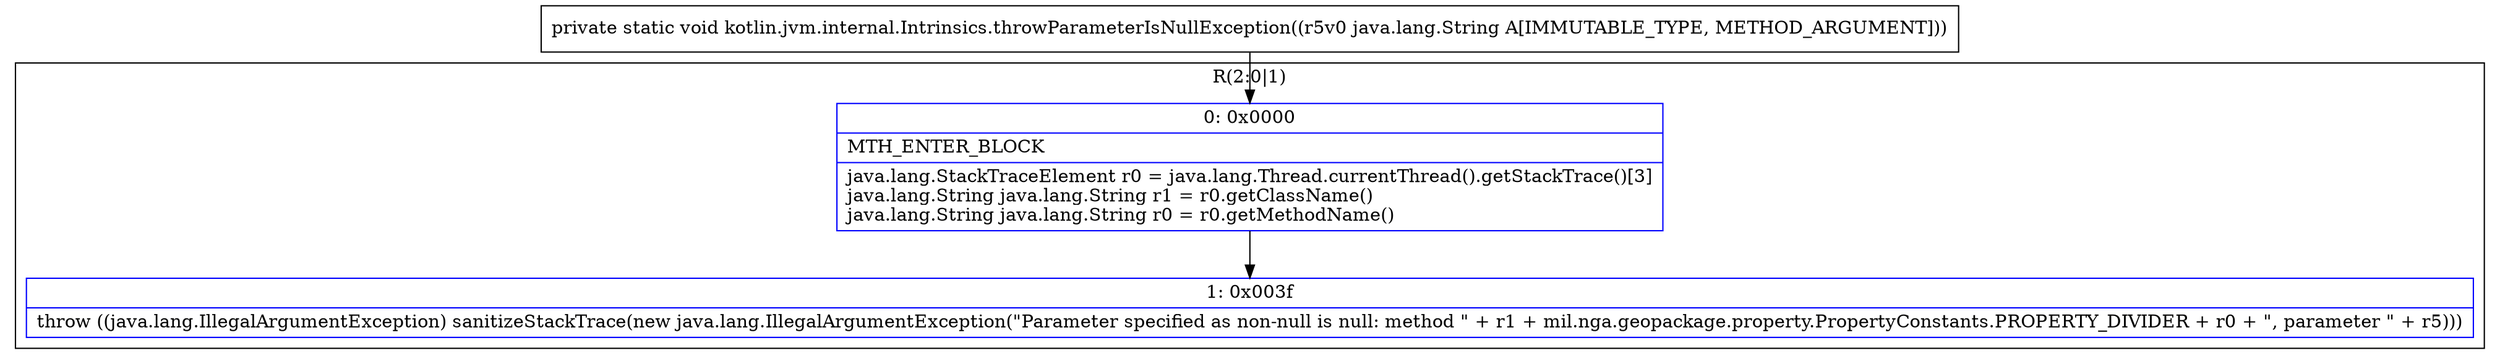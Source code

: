 digraph "CFG forkotlin.jvm.internal.Intrinsics.throwParameterIsNullException(Ljava\/lang\/String;)V" {
subgraph cluster_Region_1337711695 {
label = "R(2:0|1)";
node [shape=record,color=blue];
Node_0 [shape=record,label="{0\:\ 0x0000|MTH_ENTER_BLOCK\l|java.lang.StackTraceElement r0 = java.lang.Thread.currentThread().getStackTrace()[3]\ljava.lang.String java.lang.String r1 = r0.getClassName()\ljava.lang.String java.lang.String r0 = r0.getMethodName()\l}"];
Node_1 [shape=record,label="{1\:\ 0x003f|throw ((java.lang.IllegalArgumentException) sanitizeStackTrace(new java.lang.IllegalArgumentException(\"Parameter specified as non\-null is null: method \" + r1 + mil.nga.geopackage.property.PropertyConstants.PROPERTY_DIVIDER + r0 + \", parameter \" + r5)))\l}"];
}
MethodNode[shape=record,label="{private static void kotlin.jvm.internal.Intrinsics.throwParameterIsNullException((r5v0 java.lang.String A[IMMUTABLE_TYPE, METHOD_ARGUMENT])) }"];
MethodNode -> Node_0;
Node_0 -> Node_1;
}


